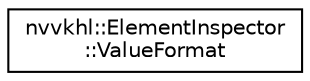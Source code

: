 digraph "Graphical Class Hierarchy"
{
 // LATEX_PDF_SIZE
  edge [fontname="Helvetica",fontsize="10",labelfontname="Helvetica",labelfontsize="10"];
  node [fontname="Helvetica",fontsize="10",shape=record];
  rankdir="LR";
  Node0 [label="nvvkhl::ElementInspector\l::ValueFormat",height=0.2,width=0.4,color="black", fillcolor="white", style="filled",URL="$structnvvkhl_1_1_element_inspector_1_1_value_format.html",tooltip=" "];
}
